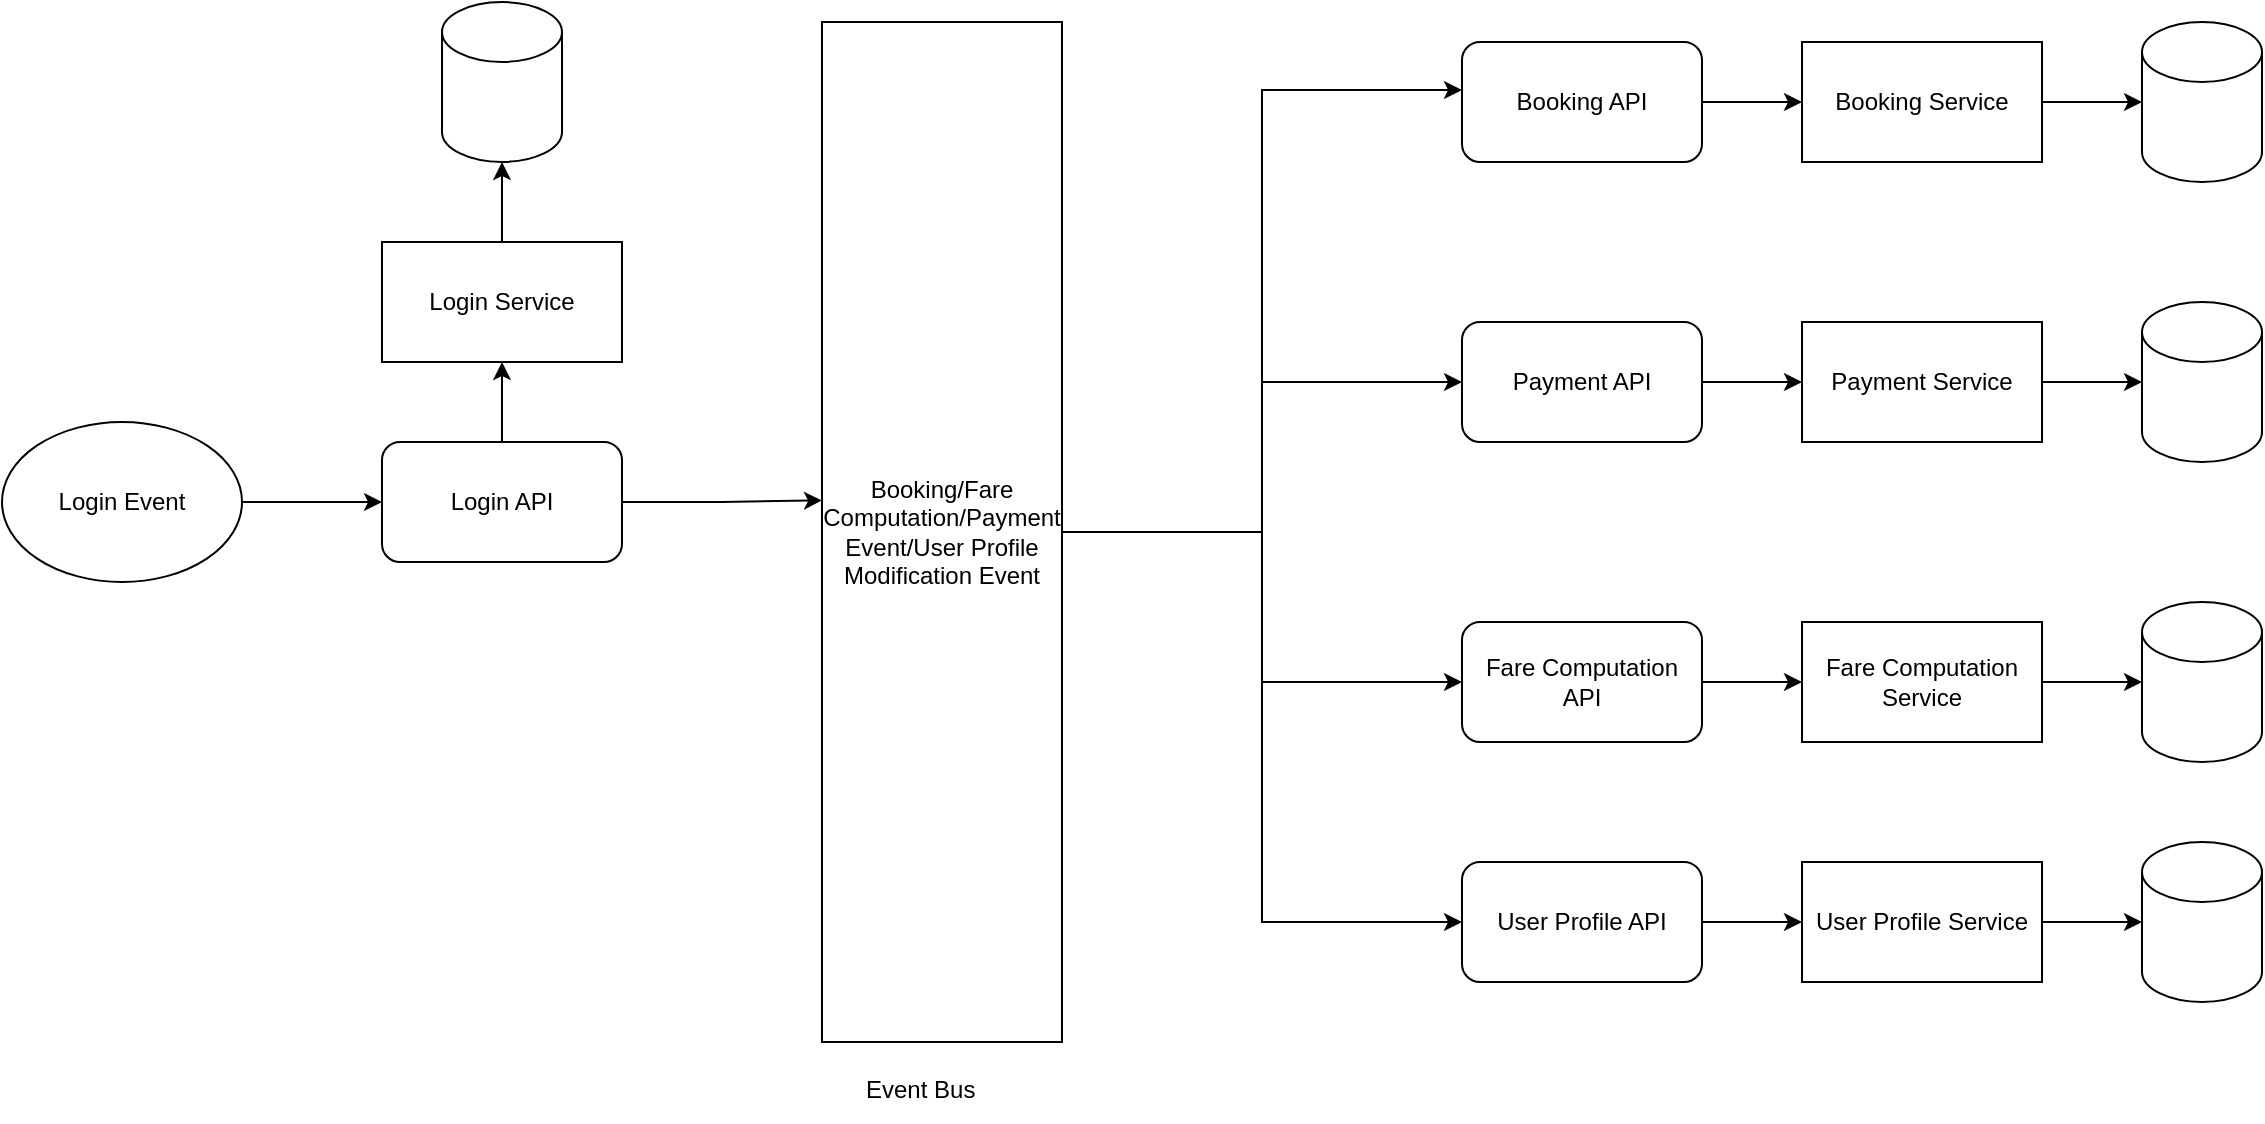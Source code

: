 <mxfile version="17.1.2" type="device"><diagram id="2jlnwJYryUwNKIGk4CHD" name="Page-1"><mxGraphModel dx="2400" dy="824" grid="1" gridSize="10" guides="1" tooltips="1" connect="1" arrows="1" fold="1" page="1" pageScale="1" pageWidth="850" pageHeight="1100" math="0" shadow="0"><root><mxCell id="0"/><mxCell id="1" parent="0"/><mxCell id="sTOCKFgZgnCqRQQ0Abm3-87" style="edgeStyle=orthogonalEdgeStyle;rounded=0;orthogonalLoop=1;jettySize=auto;html=1;exitX=0.5;exitY=0;exitDx=0;exitDy=0;entryX=0.5;entryY=1;entryDx=0;entryDy=0;entryPerimeter=0;" edge="1" parent="1" source="sTOCKFgZgnCqRQQ0Abm3-1" target="sTOCKFgZgnCqRQQ0Abm3-6"><mxGeometry relative="1" as="geometry"/></mxCell><mxCell id="sTOCKFgZgnCqRQQ0Abm3-1" value="Login Service" style="rounded=0;whiteSpace=wrap;html=1;" vertex="1" parent="1"><mxGeometry x="50" y="130" width="120" height="60" as="geometry"/></mxCell><mxCell id="sTOCKFgZgnCqRQQ0Abm3-6" value="" style="shape=cylinder3;whiteSpace=wrap;html=1;boundedLbl=1;backgroundOutline=1;size=15;" vertex="1" parent="1"><mxGeometry x="80" y="10" width="60" height="80" as="geometry"/></mxCell><mxCell id="sTOCKFgZgnCqRQQ0Abm3-83" style="edgeStyle=orthogonalEdgeStyle;rounded=0;orthogonalLoop=1;jettySize=auto;html=1;exitX=1;exitY=0.5;exitDx=0;exitDy=0;entryX=0;entryY=0.5;entryDx=0;entryDy=0;entryPerimeter=0;" edge="1" parent="1" source="sTOCKFgZgnCqRQQ0Abm3-37" target="sTOCKFgZgnCqRQQ0Abm3-38"><mxGeometry relative="1" as="geometry"/></mxCell><mxCell id="sTOCKFgZgnCqRQQ0Abm3-37" value="Booking Service" style="rounded=0;whiteSpace=wrap;html=1;" vertex="1" parent="1"><mxGeometry x="760" y="30" width="120" height="60" as="geometry"/></mxCell><mxCell id="sTOCKFgZgnCqRQQ0Abm3-38" value="" style="shape=cylinder3;whiteSpace=wrap;html=1;boundedLbl=1;backgroundOutline=1;size=15;" vertex="1" parent="1"><mxGeometry x="930" y="20" width="60" height="80" as="geometry"/></mxCell><mxCell id="sTOCKFgZgnCqRQQ0Abm3-84" style="edgeStyle=orthogonalEdgeStyle;rounded=0;orthogonalLoop=1;jettySize=auto;html=1;exitX=1;exitY=0.5;exitDx=0;exitDy=0;entryX=0;entryY=0.5;entryDx=0;entryDy=0;entryPerimeter=0;" edge="1" parent="1" source="sTOCKFgZgnCqRQQ0Abm3-44" target="sTOCKFgZgnCqRQQ0Abm3-45"><mxGeometry relative="1" as="geometry"/></mxCell><mxCell id="sTOCKFgZgnCqRQQ0Abm3-44" value="Payment Service" style="rounded=0;whiteSpace=wrap;html=1;" vertex="1" parent="1"><mxGeometry x="760" y="170" width="120" height="60" as="geometry"/></mxCell><mxCell id="sTOCKFgZgnCqRQQ0Abm3-45" value="" style="shape=cylinder3;whiteSpace=wrap;html=1;boundedLbl=1;backgroundOutline=1;size=15;" vertex="1" parent="1"><mxGeometry x="930" y="160" width="60" height="80" as="geometry"/></mxCell><mxCell id="sTOCKFgZgnCqRQQ0Abm3-80" style="edgeStyle=orthogonalEdgeStyle;rounded=0;orthogonalLoop=1;jettySize=auto;html=1;exitX=1;exitY=0.5;exitDx=0;exitDy=0;entryX=0;entryY=0.5;entryDx=0;entryDy=0;" edge="1" parent="1" source="sTOCKFgZgnCqRQQ0Abm3-49" target="sTOCKFgZgnCqRQQ0Abm3-44"><mxGeometry relative="1" as="geometry"/></mxCell><mxCell id="sTOCKFgZgnCqRQQ0Abm3-49" value="Payment API" style="rounded=1;whiteSpace=wrap;html=1;" vertex="1" parent="1"><mxGeometry x="590" y="170" width="120" height="60" as="geometry"/></mxCell><mxCell id="sTOCKFgZgnCqRQQ0Abm3-85" style="edgeStyle=orthogonalEdgeStyle;rounded=0;orthogonalLoop=1;jettySize=auto;html=1;exitX=1;exitY=0.5;exitDx=0;exitDy=0;entryX=0;entryY=0.5;entryDx=0;entryDy=0;entryPerimeter=0;" edge="1" parent="1" source="sTOCKFgZgnCqRQQ0Abm3-51" target="sTOCKFgZgnCqRQQ0Abm3-52"><mxGeometry relative="1" as="geometry"/></mxCell><mxCell id="sTOCKFgZgnCqRQQ0Abm3-51" value="Fare Computation Service" style="rounded=0;whiteSpace=wrap;html=1;" vertex="1" parent="1"><mxGeometry x="760" y="320" width="120" height="60" as="geometry"/></mxCell><mxCell id="sTOCKFgZgnCqRQQ0Abm3-52" value="" style="shape=cylinder3;whiteSpace=wrap;html=1;boundedLbl=1;backgroundOutline=1;size=15;" vertex="1" parent="1"><mxGeometry x="930" y="310" width="60" height="80" as="geometry"/></mxCell><mxCell id="sTOCKFgZgnCqRQQ0Abm3-81" style="edgeStyle=orthogonalEdgeStyle;rounded=0;orthogonalLoop=1;jettySize=auto;html=1;exitX=1;exitY=0.5;exitDx=0;exitDy=0;entryX=0;entryY=0.5;entryDx=0;entryDy=0;" edge="1" parent="1" source="sTOCKFgZgnCqRQQ0Abm3-56" target="sTOCKFgZgnCqRQQ0Abm3-51"><mxGeometry relative="1" as="geometry"/></mxCell><mxCell id="sTOCKFgZgnCqRQQ0Abm3-56" value="Fare Computation API" style="rounded=1;whiteSpace=wrap;html=1;" vertex="1" parent="1"><mxGeometry x="590" y="320" width="120" height="60" as="geometry"/></mxCell><mxCell id="sTOCKFgZgnCqRQQ0Abm3-90" style="edgeStyle=orthogonalEdgeStyle;rounded=0;orthogonalLoop=1;jettySize=auto;html=1;entryX=0;entryY=0.5;entryDx=0;entryDy=0;" edge="1" parent="1" source="sTOCKFgZgnCqRQQ0Abm3-66" target="sTOCKFgZgnCqRQQ0Abm3-68"><mxGeometry relative="1" as="geometry"/></mxCell><mxCell id="sTOCKFgZgnCqRQQ0Abm3-66" value="Login Event" style="ellipse;whiteSpace=wrap;html=1;" vertex="1" parent="1"><mxGeometry x="-140" y="220" width="120" height="80" as="geometry"/></mxCell><mxCell id="sTOCKFgZgnCqRQQ0Abm3-88" style="edgeStyle=orthogonalEdgeStyle;rounded=0;orthogonalLoop=1;jettySize=auto;html=1;exitX=0.5;exitY=0;exitDx=0;exitDy=0;entryX=0.5;entryY=1;entryDx=0;entryDy=0;" edge="1" parent="1" source="sTOCKFgZgnCqRQQ0Abm3-68" target="sTOCKFgZgnCqRQQ0Abm3-1"><mxGeometry relative="1" as="geometry"/></mxCell><mxCell id="sTOCKFgZgnCqRQQ0Abm3-89" style="edgeStyle=orthogonalEdgeStyle;rounded=0;orthogonalLoop=1;jettySize=auto;html=1;exitX=1;exitY=0.5;exitDx=0;exitDy=0;entryX=0;entryY=0.469;entryDx=0;entryDy=0;entryPerimeter=0;" edge="1" parent="1" source="sTOCKFgZgnCqRQQ0Abm3-68" target="sTOCKFgZgnCqRQQ0Abm3-69"><mxGeometry relative="1" as="geometry"/></mxCell><mxCell id="sTOCKFgZgnCqRQQ0Abm3-68" value="Login API" style="rounded=1;whiteSpace=wrap;html=1;" vertex="1" parent="1"><mxGeometry x="50" y="230" width="120" height="60" as="geometry"/></mxCell><mxCell id="sTOCKFgZgnCqRQQ0Abm3-75" style="edgeStyle=orthogonalEdgeStyle;rounded=0;orthogonalLoop=1;jettySize=auto;html=1;" edge="1" parent="1" source="sTOCKFgZgnCqRQQ0Abm3-69" target="sTOCKFgZgnCqRQQ0Abm3-49"><mxGeometry relative="1" as="geometry"/></mxCell><mxCell id="sTOCKFgZgnCqRQQ0Abm3-76" style="edgeStyle=orthogonalEdgeStyle;rounded=0;orthogonalLoop=1;jettySize=auto;html=1;entryX=0;entryY=0.5;entryDx=0;entryDy=0;" edge="1" parent="1" source="sTOCKFgZgnCqRQQ0Abm3-69" target="sTOCKFgZgnCqRQQ0Abm3-56"><mxGeometry relative="1" as="geometry"/></mxCell><mxCell id="sTOCKFgZgnCqRQQ0Abm3-77" style="edgeStyle=orthogonalEdgeStyle;rounded=0;orthogonalLoop=1;jettySize=auto;html=1;entryX=0;entryY=0.4;entryDx=0;entryDy=0;entryPerimeter=0;" edge="1" parent="1" source="sTOCKFgZgnCqRQQ0Abm3-69" target="sTOCKFgZgnCqRQQ0Abm3-71"><mxGeometry relative="1" as="geometry"/></mxCell><mxCell id="sTOCKFgZgnCqRQQ0Abm3-78" style="edgeStyle=orthogonalEdgeStyle;rounded=0;orthogonalLoop=1;jettySize=auto;html=1;entryX=0;entryY=0.5;entryDx=0;entryDy=0;" edge="1" parent="1" source="sTOCKFgZgnCqRQQ0Abm3-69" target="sTOCKFgZgnCqRQQ0Abm3-74"><mxGeometry relative="1" as="geometry"/></mxCell><mxCell id="sTOCKFgZgnCqRQQ0Abm3-69" value="Booking/Fare Computation/Payment Event/User Profile Modification Event" style="rounded=0;whiteSpace=wrap;html=1;" vertex="1" parent="1"><mxGeometry x="270" y="20" width="120" height="510" as="geometry"/></mxCell><mxCell id="sTOCKFgZgnCqRQQ0Abm3-70" value="Event Bus" style="text;whiteSpace=wrap;html=1;" vertex="1" parent="1"><mxGeometry x="290" y="540" width="60" height="30" as="geometry"/></mxCell><mxCell id="sTOCKFgZgnCqRQQ0Abm3-79" style="edgeStyle=orthogonalEdgeStyle;rounded=0;orthogonalLoop=1;jettySize=auto;html=1;exitX=1;exitY=0.5;exitDx=0;exitDy=0;entryX=0;entryY=0.5;entryDx=0;entryDy=0;" edge="1" parent="1" source="sTOCKFgZgnCqRQQ0Abm3-71" target="sTOCKFgZgnCqRQQ0Abm3-37"><mxGeometry relative="1" as="geometry"/></mxCell><mxCell id="sTOCKFgZgnCqRQQ0Abm3-71" value="Booking API" style="rounded=1;whiteSpace=wrap;html=1;" vertex="1" parent="1"><mxGeometry x="590" y="30" width="120" height="60" as="geometry"/></mxCell><mxCell id="sTOCKFgZgnCqRQQ0Abm3-86" style="edgeStyle=orthogonalEdgeStyle;rounded=0;orthogonalLoop=1;jettySize=auto;html=1;exitX=1;exitY=0.5;exitDx=0;exitDy=0;" edge="1" parent="1" source="sTOCKFgZgnCqRQQ0Abm3-72" target="sTOCKFgZgnCqRQQ0Abm3-73"><mxGeometry relative="1" as="geometry"/></mxCell><mxCell id="sTOCKFgZgnCqRQQ0Abm3-72" value="User Profile Service" style="rounded=0;whiteSpace=wrap;html=1;" vertex="1" parent="1"><mxGeometry x="760" y="440" width="120" height="60" as="geometry"/></mxCell><mxCell id="sTOCKFgZgnCqRQQ0Abm3-73" value="" style="shape=cylinder3;whiteSpace=wrap;html=1;boundedLbl=1;backgroundOutline=1;size=15;" vertex="1" parent="1"><mxGeometry x="930" y="430" width="60" height="80" as="geometry"/></mxCell><mxCell id="sTOCKFgZgnCqRQQ0Abm3-82" style="edgeStyle=orthogonalEdgeStyle;rounded=0;orthogonalLoop=1;jettySize=auto;html=1;exitX=1;exitY=0.5;exitDx=0;exitDy=0;" edge="1" parent="1" source="sTOCKFgZgnCqRQQ0Abm3-74" target="sTOCKFgZgnCqRQQ0Abm3-72"><mxGeometry relative="1" as="geometry"/></mxCell><mxCell id="sTOCKFgZgnCqRQQ0Abm3-74" value="User Profile API" style="rounded=1;whiteSpace=wrap;html=1;" vertex="1" parent="1"><mxGeometry x="590" y="440" width="120" height="60" as="geometry"/></mxCell></root></mxGraphModel></diagram></mxfile>